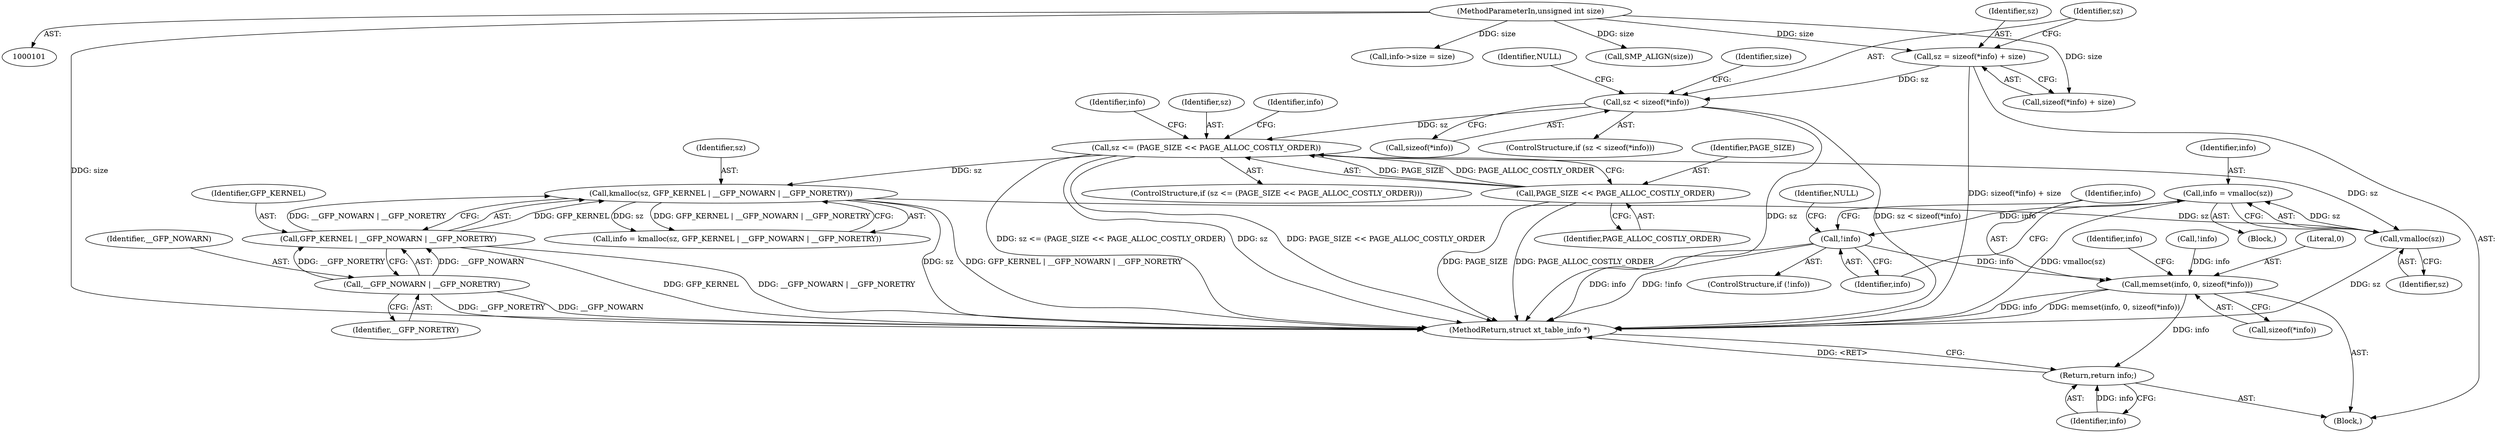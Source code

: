 digraph "0_linux_d157bd761585605b7882935ffb86286919f62ea1@API" {
"1000154" [label="(Call,info = vmalloc(sz))"];
"1000156" [label="(Call,vmalloc(sz))"];
"1000143" [label="(Call,kmalloc(sz, GFP_KERNEL | __GFP_NOWARN | __GFP_NORETRY))"];
"1000136" [label="(Call,sz <= (PAGE_SIZE << PAGE_ALLOC_COSTLY_ORDER))"];
"1000117" [label="(Call,sz < sizeof(*info))"];
"1000109" [label="(Call,sz = sizeof(*info) + size)"];
"1000102" [label="(MethodParameterIn,unsigned int size)"];
"1000138" [label="(Call,PAGE_SIZE << PAGE_ALLOC_COSTLY_ORDER)"];
"1000145" [label="(Call,GFP_KERNEL | __GFP_NOWARN | __GFP_NORETRY)"];
"1000147" [label="(Call,__GFP_NOWARN | __GFP_NORETRY)"];
"1000159" [label="(Call,!info)"];
"1000163" [label="(Call,memset(info, 0, sizeof(*info)))"];
"1000174" [label="(Return,return info;)"];
"1000157" [label="(Identifier,sz)"];
"1000175" [label="(Identifier,info)"];
"1000154" [label="(Call,info = vmalloc(sz))"];
"1000141" [label="(Call,info = kmalloc(sz, GFP_KERNEL | __GFP_NOWARN | __GFP_NORETRY))"];
"1000162" [label="(Identifier,NULL)"];
"1000142" [label="(Identifier,info)"];
"1000138" [label="(Call,PAGE_SIZE << PAGE_ALLOC_COSTLY_ORDER)"];
"1000117" [label="(Call,sz < sizeof(*info))"];
"1000119" [label="(Call,sizeof(*info))"];
"1000140" [label="(Identifier,PAGE_ALLOC_COSTLY_ORDER)"];
"1000153" [label="(Block,)"];
"1000110" [label="(Identifier,sz)"];
"1000156" [label="(Call,vmalloc(sz))"];
"1000103" [label="(Block,)"];
"1000123" [label="(Identifier,NULL)"];
"1000163" [label="(Call,memset(info, 0, sizeof(*info)))"];
"1000155" [label="(Identifier,info)"];
"1000118" [label="(Identifier,sz)"];
"1000136" [label="(Call,sz <= (PAGE_SIZE << PAGE_ALLOC_COSTLY_ORDER))"];
"1000135" [label="(ControlStructure,if (sz <= (PAGE_SIZE << PAGE_ALLOC_COSTLY_ORDER)))"];
"1000176" [label="(MethodReturn,struct xt_table_info *)"];
"1000129" [label="(Identifier,size)"];
"1000151" [label="(Call,!info)"];
"1000164" [label="(Identifier,info)"];
"1000147" [label="(Call,__GFP_NOWARN | __GFP_NORETRY)"];
"1000160" [label="(Identifier,info)"];
"1000111" [label="(Call,sizeof(*info) + size)"];
"1000169" [label="(Call,info->size = size)"];
"1000174" [label="(Return,return info;)"];
"1000165" [label="(Literal,0)"];
"1000145" [label="(Call,GFP_KERNEL | __GFP_NOWARN | __GFP_NORETRY)"];
"1000149" [label="(Identifier,__GFP_NORETRY)"];
"1000128" [label="(Call,SMP_ALIGN(size))"];
"1000152" [label="(Identifier,info)"];
"1000102" [label="(MethodParameterIn,unsigned int size)"];
"1000158" [label="(ControlStructure,if (!info))"];
"1000116" [label="(ControlStructure,if (sz < sizeof(*info)))"];
"1000139" [label="(Identifier,PAGE_SIZE)"];
"1000137" [label="(Identifier,sz)"];
"1000148" [label="(Identifier,__GFP_NOWARN)"];
"1000146" [label="(Identifier,GFP_KERNEL)"];
"1000171" [label="(Identifier,info)"];
"1000159" [label="(Call,!info)"];
"1000143" [label="(Call,kmalloc(sz, GFP_KERNEL | __GFP_NOWARN | __GFP_NORETRY))"];
"1000166" [label="(Call,sizeof(*info))"];
"1000109" [label="(Call,sz = sizeof(*info) + size)"];
"1000144" [label="(Identifier,sz)"];
"1000154" -> "1000153"  [label="AST: "];
"1000154" -> "1000156"  [label="CFG: "];
"1000155" -> "1000154"  [label="AST: "];
"1000156" -> "1000154"  [label="AST: "];
"1000160" -> "1000154"  [label="CFG: "];
"1000154" -> "1000176"  [label="DDG: vmalloc(sz)"];
"1000156" -> "1000154"  [label="DDG: sz"];
"1000154" -> "1000159"  [label="DDG: info"];
"1000156" -> "1000157"  [label="CFG: "];
"1000157" -> "1000156"  [label="AST: "];
"1000156" -> "1000176"  [label="DDG: sz"];
"1000143" -> "1000156"  [label="DDG: sz"];
"1000136" -> "1000156"  [label="DDG: sz"];
"1000143" -> "1000141"  [label="AST: "];
"1000143" -> "1000145"  [label="CFG: "];
"1000144" -> "1000143"  [label="AST: "];
"1000145" -> "1000143"  [label="AST: "];
"1000141" -> "1000143"  [label="CFG: "];
"1000143" -> "1000176"  [label="DDG: sz"];
"1000143" -> "1000176"  [label="DDG: GFP_KERNEL | __GFP_NOWARN | __GFP_NORETRY"];
"1000143" -> "1000141"  [label="DDG: sz"];
"1000143" -> "1000141"  [label="DDG: GFP_KERNEL | __GFP_NOWARN | __GFP_NORETRY"];
"1000136" -> "1000143"  [label="DDG: sz"];
"1000145" -> "1000143"  [label="DDG: GFP_KERNEL"];
"1000145" -> "1000143"  [label="DDG: __GFP_NOWARN | __GFP_NORETRY"];
"1000136" -> "1000135"  [label="AST: "];
"1000136" -> "1000138"  [label="CFG: "];
"1000137" -> "1000136"  [label="AST: "];
"1000138" -> "1000136"  [label="AST: "];
"1000142" -> "1000136"  [label="CFG: "];
"1000152" -> "1000136"  [label="CFG: "];
"1000136" -> "1000176"  [label="DDG: sz <= (PAGE_SIZE << PAGE_ALLOC_COSTLY_ORDER)"];
"1000136" -> "1000176"  [label="DDG: PAGE_SIZE << PAGE_ALLOC_COSTLY_ORDER"];
"1000136" -> "1000176"  [label="DDG: sz"];
"1000117" -> "1000136"  [label="DDG: sz"];
"1000138" -> "1000136"  [label="DDG: PAGE_SIZE"];
"1000138" -> "1000136"  [label="DDG: PAGE_ALLOC_COSTLY_ORDER"];
"1000117" -> "1000116"  [label="AST: "];
"1000117" -> "1000119"  [label="CFG: "];
"1000118" -> "1000117"  [label="AST: "];
"1000119" -> "1000117"  [label="AST: "];
"1000123" -> "1000117"  [label="CFG: "];
"1000129" -> "1000117"  [label="CFG: "];
"1000117" -> "1000176"  [label="DDG: sz"];
"1000117" -> "1000176"  [label="DDG: sz < sizeof(*info)"];
"1000109" -> "1000117"  [label="DDG: sz"];
"1000109" -> "1000103"  [label="AST: "];
"1000109" -> "1000111"  [label="CFG: "];
"1000110" -> "1000109"  [label="AST: "];
"1000111" -> "1000109"  [label="AST: "];
"1000118" -> "1000109"  [label="CFG: "];
"1000109" -> "1000176"  [label="DDG: sizeof(*info) + size"];
"1000102" -> "1000109"  [label="DDG: size"];
"1000102" -> "1000101"  [label="AST: "];
"1000102" -> "1000176"  [label="DDG: size"];
"1000102" -> "1000111"  [label="DDG: size"];
"1000102" -> "1000128"  [label="DDG: size"];
"1000102" -> "1000169"  [label="DDG: size"];
"1000138" -> "1000140"  [label="CFG: "];
"1000139" -> "1000138"  [label="AST: "];
"1000140" -> "1000138"  [label="AST: "];
"1000138" -> "1000176"  [label="DDG: PAGE_SIZE"];
"1000138" -> "1000176"  [label="DDG: PAGE_ALLOC_COSTLY_ORDER"];
"1000145" -> "1000147"  [label="CFG: "];
"1000146" -> "1000145"  [label="AST: "];
"1000147" -> "1000145"  [label="AST: "];
"1000145" -> "1000176"  [label="DDG: GFP_KERNEL"];
"1000145" -> "1000176"  [label="DDG: __GFP_NOWARN | __GFP_NORETRY"];
"1000147" -> "1000145"  [label="DDG: __GFP_NOWARN"];
"1000147" -> "1000145"  [label="DDG: __GFP_NORETRY"];
"1000147" -> "1000149"  [label="CFG: "];
"1000148" -> "1000147"  [label="AST: "];
"1000149" -> "1000147"  [label="AST: "];
"1000147" -> "1000176"  [label="DDG: __GFP_NORETRY"];
"1000147" -> "1000176"  [label="DDG: __GFP_NOWARN"];
"1000159" -> "1000158"  [label="AST: "];
"1000159" -> "1000160"  [label="CFG: "];
"1000160" -> "1000159"  [label="AST: "];
"1000162" -> "1000159"  [label="CFG: "];
"1000164" -> "1000159"  [label="CFG: "];
"1000159" -> "1000176"  [label="DDG: info"];
"1000159" -> "1000176"  [label="DDG: !info"];
"1000159" -> "1000163"  [label="DDG: info"];
"1000163" -> "1000103"  [label="AST: "];
"1000163" -> "1000166"  [label="CFG: "];
"1000164" -> "1000163"  [label="AST: "];
"1000165" -> "1000163"  [label="AST: "];
"1000166" -> "1000163"  [label="AST: "];
"1000171" -> "1000163"  [label="CFG: "];
"1000163" -> "1000176"  [label="DDG: info"];
"1000163" -> "1000176"  [label="DDG: memset(info, 0, sizeof(*info))"];
"1000151" -> "1000163"  [label="DDG: info"];
"1000163" -> "1000174"  [label="DDG: info"];
"1000174" -> "1000103"  [label="AST: "];
"1000174" -> "1000175"  [label="CFG: "];
"1000175" -> "1000174"  [label="AST: "];
"1000176" -> "1000174"  [label="CFG: "];
"1000174" -> "1000176"  [label="DDG: <RET>"];
"1000175" -> "1000174"  [label="DDG: info"];
}
